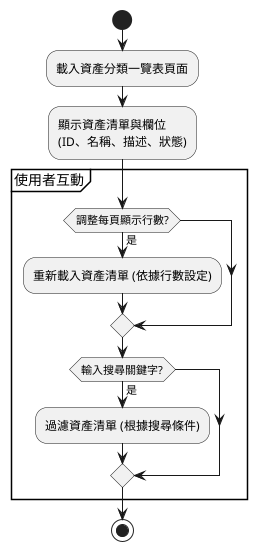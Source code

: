 @startuml asset_overview_activity

start

:載入資產分類一覽表頁面;

:顯示資產清單與欄位
(ID、名稱、描述、狀態);

partition "使用者互動" {
    if (調整每頁顯示行數?) then (是)
        :重新載入資產清單 (依據行數設定);
    endif

    if (輸入搜尋關鍵字?) then (是)
        :過濾資產清單 (根據搜尋條件);
    endif
}

stop

@enduml
